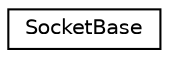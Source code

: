 digraph "Graphical Class Hierarchy"
{
 // LATEX_PDF_SIZE
  edge [fontname="Helvetica",fontsize="10",labelfontname="Helvetica",labelfontsize="10"];
  node [fontname="Helvetica",fontsize="10",shape=record];
  rankdir="LR";
  Node0 [label="SocketBase",height=0.2,width=0.4,color="black", fillcolor="white", style="filled",URL="$class_socket_base.html",tooltip="The socket base class containing a socket instance"];
}

